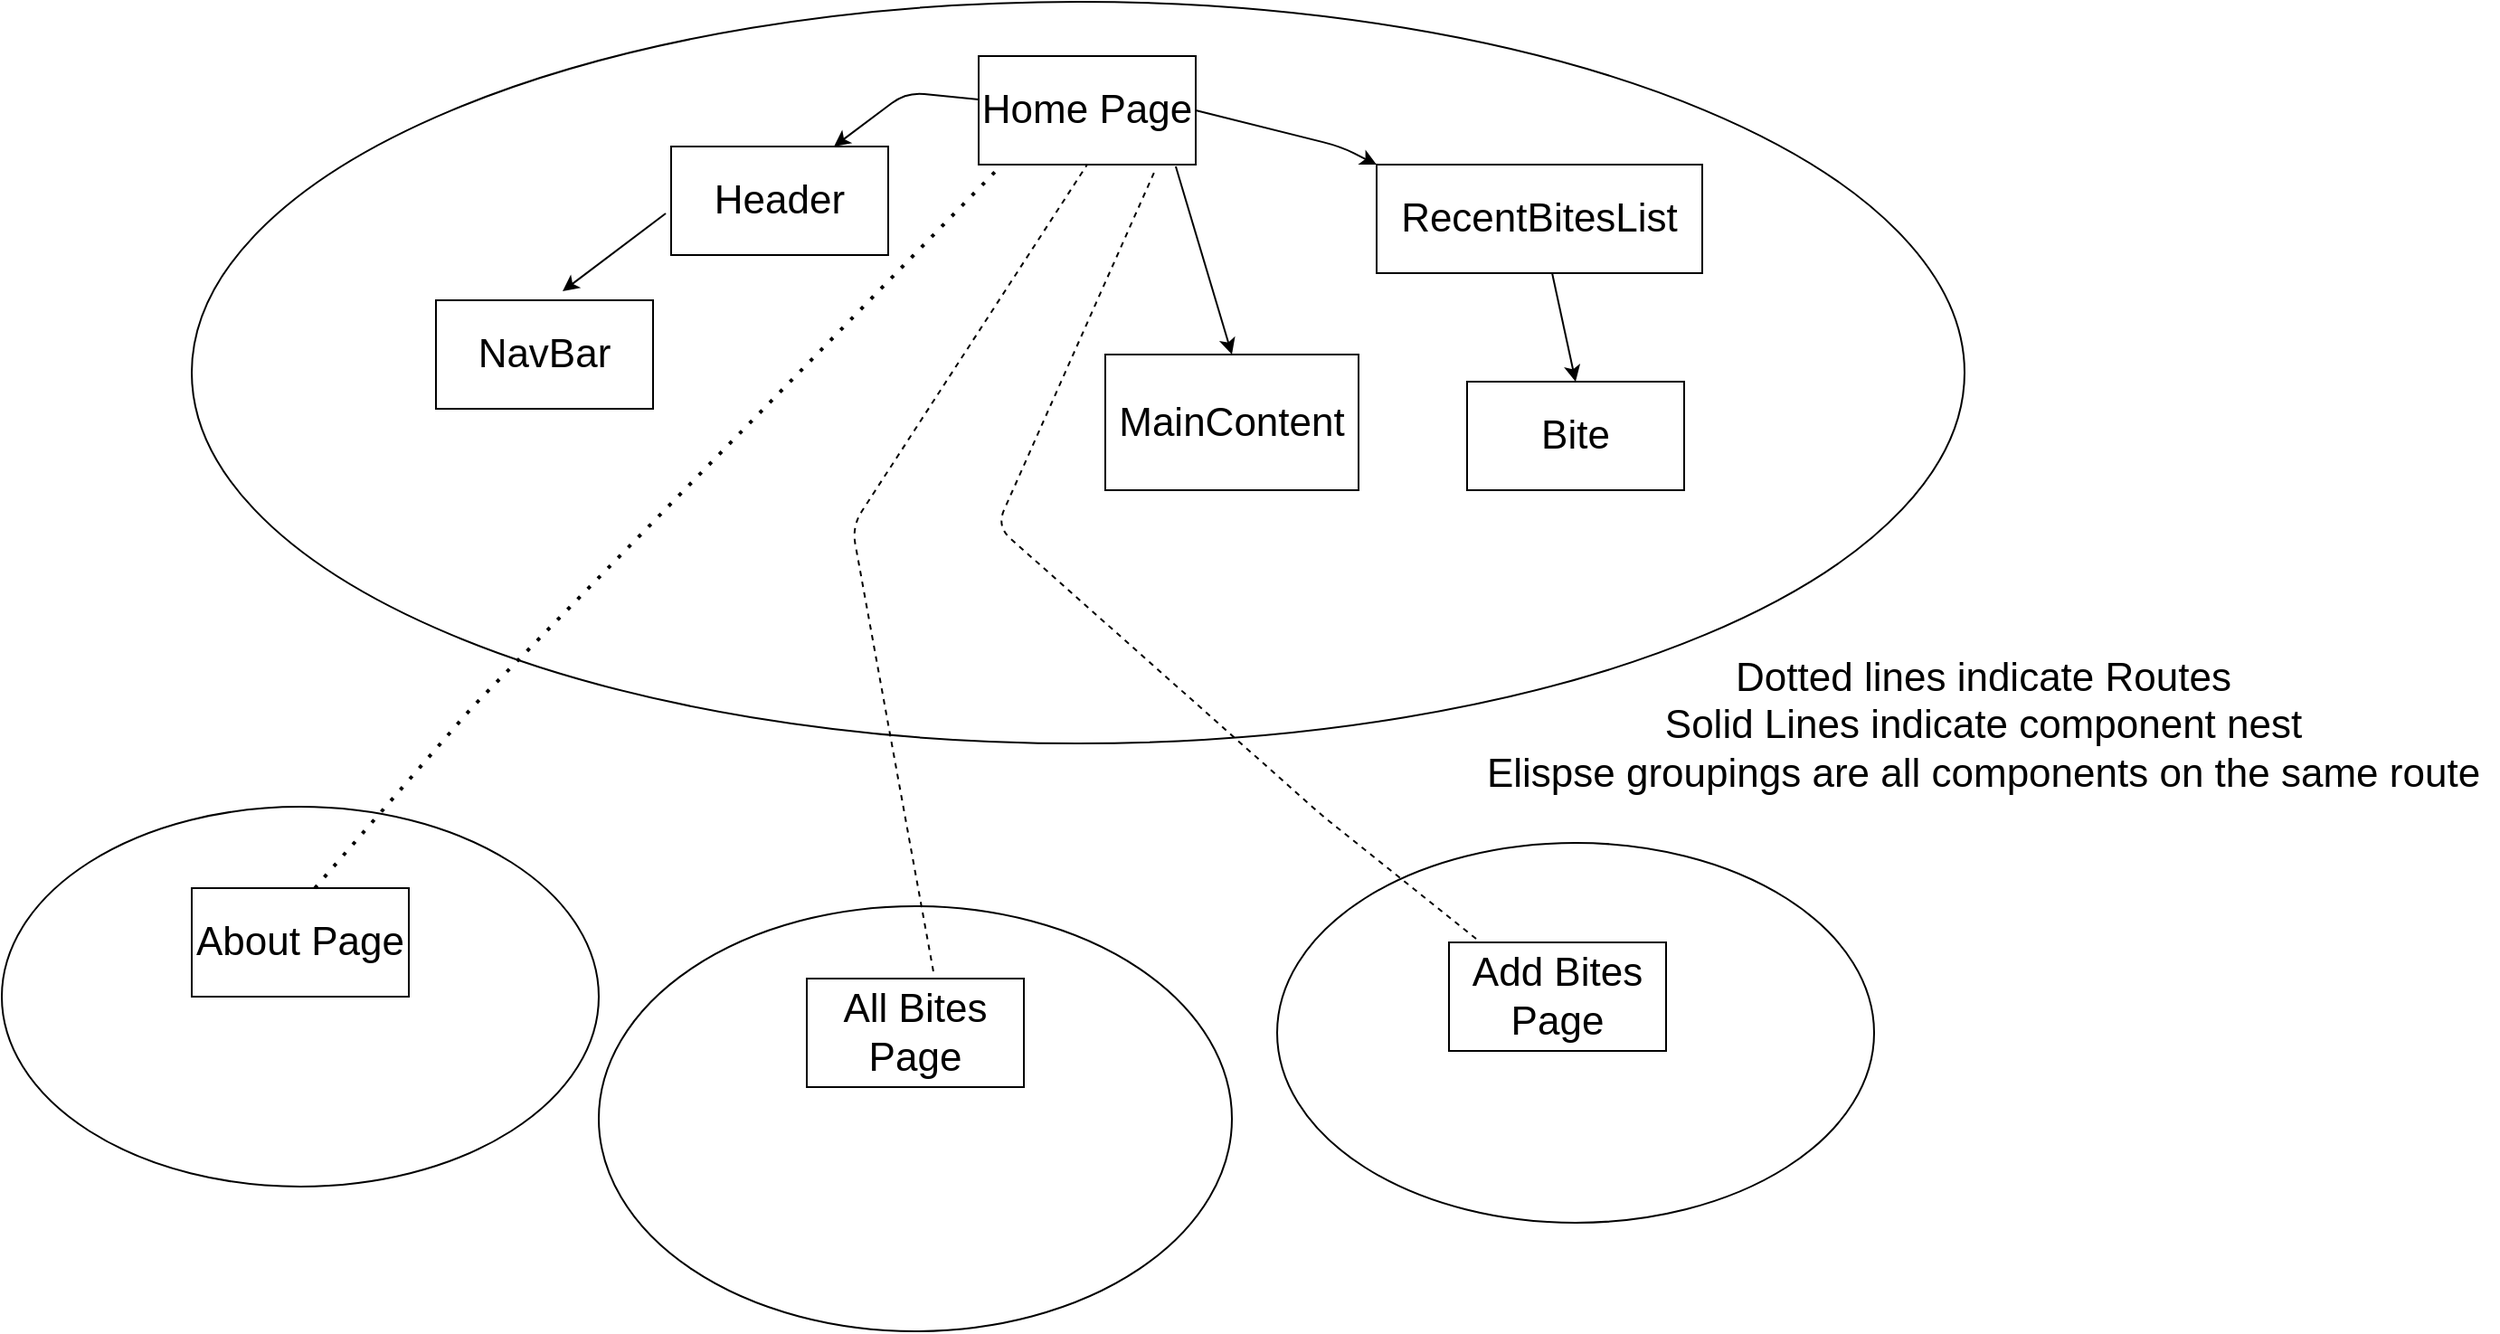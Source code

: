 <mxfile>
    <diagram id="FtEbee-XCXTfJkGimnTI" name="Page-1">
        <mxGraphModel dx="1514" dy="1438" grid="1" gridSize="10" guides="1" tooltips="1" connect="1" arrows="1" fold="1" page="1" pageScale="1" pageWidth="850" pageHeight="1100" math="0" shadow="0">
            <root>
                <mxCell id="0"/>
                <mxCell id="1" parent="0"/>
                <mxCell id="13" value="" style="ellipse;whiteSpace=wrap;html=1;fontSize=22;shadow=0;" vertex="1" parent="1">
                    <mxGeometry x="325" y="40" width="980" height="410" as="geometry"/>
                </mxCell>
                <mxCell id="16" value="" style="ellipse;whiteSpace=wrap;html=1;fontSize=22;shadow=0;" vertex="1" parent="1">
                    <mxGeometry x="925" y="505" width="330" height="210" as="geometry"/>
                </mxCell>
                <mxCell id="15" value="" style="ellipse;whiteSpace=wrap;html=1;fontSize=22;shadow=0;" vertex="1" parent="1">
                    <mxGeometry x="550" y="540" width="350" height="235" as="geometry"/>
                </mxCell>
                <mxCell id="14" value="" style="ellipse;whiteSpace=wrap;html=1;fontSize=22;shadow=0;" vertex="1" parent="1">
                    <mxGeometry x="220" y="485" width="330" height="210" as="geometry"/>
                </mxCell>
                <mxCell id="3" value="Dotted lines indicate Routes&lt;br&gt;Solid Lines indicate component nest&lt;br&gt;Elispse groupings are all components on the same route" style="text;html=1;align=center;verticalAlign=middle;resizable=0;points=[];autosize=1;strokeColor=none;fillColor=none;fontSize=22;" vertex="1" parent="1">
                    <mxGeometry x="1030" y="395" width="570" height="90" as="geometry"/>
                </mxCell>
                <mxCell id="8" value="Home Page" style="whiteSpace=wrap;html=1;fontSize=22;" vertex="1" parent="1">
                    <mxGeometry x="760" y="70" width="120" height="60" as="geometry"/>
                </mxCell>
                <mxCell id="9" value="About Page" style="whiteSpace=wrap;html=1;fontSize=22;" vertex="1" parent="1">
                    <mxGeometry x="325" y="530" width="120" height="60" as="geometry"/>
                </mxCell>
                <mxCell id="10" value="Add Bites Page" style="whiteSpace=wrap;html=1;fontSize=22;" vertex="1" parent="1">
                    <mxGeometry x="1020" y="560" width="120" height="60" as="geometry"/>
                </mxCell>
                <mxCell id="12" value="All Bites Page" style="whiteSpace=wrap;html=1;fontSize=22;" vertex="1" parent="1">
                    <mxGeometry x="665" y="580" width="120" height="60" as="geometry"/>
                </mxCell>
                <mxCell id="18" value="" style="endArrow=none;dashed=1;html=1;fontSize=22;entryX=0.5;entryY=1;entryDx=0;entryDy=0;exitX=0.583;exitY=-0.067;exitDx=0;exitDy=0;exitPerimeter=0;" edge="1" parent="1" source="12" target="8">
                    <mxGeometry width="50" height="50" relative="1" as="geometry">
                        <mxPoint x="770" y="530" as="sourcePoint"/>
                        <mxPoint x="630" y="420" as="targetPoint"/>
                        <Array as="points">
                            <mxPoint x="690" y="330"/>
                        </Array>
                    </mxGeometry>
                </mxCell>
                <mxCell id="19" value="" style="endArrow=none;dashed=1;html=1;dashPattern=1 3;strokeWidth=2;fontSize=22;exitX=0.567;exitY=0;exitDx=0;exitDy=0;exitPerimeter=0;entryX=0.092;entryY=1.033;entryDx=0;entryDy=0;entryPerimeter=0;" edge="1" parent="1" source="9" target="8">
                    <mxGeometry width="50" height="50" relative="1" as="geometry">
                        <mxPoint x="770" y="530" as="sourcePoint"/>
                        <mxPoint x="820" y="480" as="targetPoint"/>
                        <Array as="points">
                            <mxPoint x="480" y="430"/>
                        </Array>
                    </mxGeometry>
                </mxCell>
                <mxCell id="22" value="" style="endArrow=none;dashed=1;html=1;fontSize=22;entryX=0.817;entryY=1.033;entryDx=0;entryDy=0;entryPerimeter=0;exitX=0.125;exitY=-0.033;exitDx=0;exitDy=0;exitPerimeter=0;" edge="1" parent="1" source="10" target="8">
                    <mxGeometry width="50" height="50" relative="1" as="geometry">
                        <mxPoint x="770" y="530" as="sourcePoint"/>
                        <mxPoint x="820" y="480" as="targetPoint"/>
                        <Array as="points">
                            <mxPoint x="950" y="490"/>
                            <mxPoint x="770" y="330"/>
                        </Array>
                    </mxGeometry>
                </mxCell>
                <mxCell id="24" value="NavBar" style="whiteSpace=wrap;html=1;shadow=0;fontSize=22;" vertex="1" parent="1">
                    <mxGeometry x="460" y="205" width="120" height="60" as="geometry"/>
                </mxCell>
                <mxCell id="25" value="RecentBitesList" style="whiteSpace=wrap;html=1;shadow=0;fontSize=22;" vertex="1" parent="1">
                    <mxGeometry x="980" y="130" width="180" height="60" as="geometry"/>
                </mxCell>
                <mxCell id="26" value="Bite" style="whiteSpace=wrap;html=1;shadow=0;fontSize=22;" vertex="1" parent="1">
                    <mxGeometry x="1030" y="250" width="120" height="60" as="geometry"/>
                </mxCell>
                <mxCell id="27" value="Header" style="whiteSpace=wrap;html=1;shadow=0;fontSize=22;" vertex="1" parent="1">
                    <mxGeometry x="590" y="120" width="120" height="60" as="geometry"/>
                </mxCell>
                <mxCell id="31" value="" style="endArrow=classic;html=1;fontSize=22;entryX=0.75;entryY=0;entryDx=0;entryDy=0;" edge="1" parent="1" source="8" target="27">
                    <mxGeometry width="50" height="50" relative="1" as="geometry">
                        <mxPoint x="770" y="240" as="sourcePoint"/>
                        <mxPoint x="820" y="180" as="targetPoint"/>
                        <Array as="points">
                            <mxPoint x="720" y="90"/>
                        </Array>
                    </mxGeometry>
                </mxCell>
                <mxCell id="32" value="" style="endArrow=classic;html=1;fontSize=22;exitX=-0.025;exitY=0.617;exitDx=0;exitDy=0;exitPerimeter=0;" edge="1" parent="1" source="27">
                    <mxGeometry width="50" height="50" relative="1" as="geometry">
                        <mxPoint x="550" y="140" as="sourcePoint"/>
                        <mxPoint x="530" y="200" as="targetPoint"/>
                    </mxGeometry>
                </mxCell>
                <mxCell id="33" value="" style="endArrow=classic;html=1;fontSize=22;exitX=1;exitY=0.5;exitDx=0;exitDy=0;entryX=0;entryY=0;entryDx=0;entryDy=0;" edge="1" parent="1" source="8" target="25">
                    <mxGeometry width="50" height="50" relative="1" as="geometry">
                        <mxPoint x="890" y="110" as="sourcePoint"/>
                        <mxPoint x="970" y="160" as="targetPoint"/>
                        <Array as="points">
                            <mxPoint x="960" y="120"/>
                        </Array>
                    </mxGeometry>
                </mxCell>
                <mxCell id="34" value="" style="endArrow=classic;html=1;fontSize=22;exitX=0.539;exitY=1;exitDx=0;exitDy=0;exitPerimeter=0;entryX=0.5;entryY=0;entryDx=0;entryDy=0;" edge="1" parent="1" source="25" target="26">
                    <mxGeometry width="50" height="50" relative="1" as="geometry">
                        <mxPoint x="770" y="230" as="sourcePoint"/>
                        <mxPoint x="970" y="250" as="targetPoint"/>
                    </mxGeometry>
                </mxCell>
                <mxCell id="35" value="MainContent" style="whiteSpace=wrap;html=1;shadow=0;fontSize=22;" vertex="1" parent="1">
                    <mxGeometry x="830" y="235" width="140" height="75" as="geometry"/>
                </mxCell>
                <mxCell id="38" value="" style="endArrow=classic;html=1;fontSize=22;exitX=0.908;exitY=1.017;exitDx=0;exitDy=0;exitPerimeter=0;entryX=0.5;entryY=0;entryDx=0;entryDy=0;" edge="1" parent="1" source="8" target="35">
                    <mxGeometry width="50" height="50" relative="1" as="geometry">
                        <mxPoint x="770" y="230" as="sourcePoint"/>
                        <mxPoint x="820" y="180" as="targetPoint"/>
                    </mxGeometry>
                </mxCell>
            </root>
        </mxGraphModel>
    </diagram>
</mxfile>